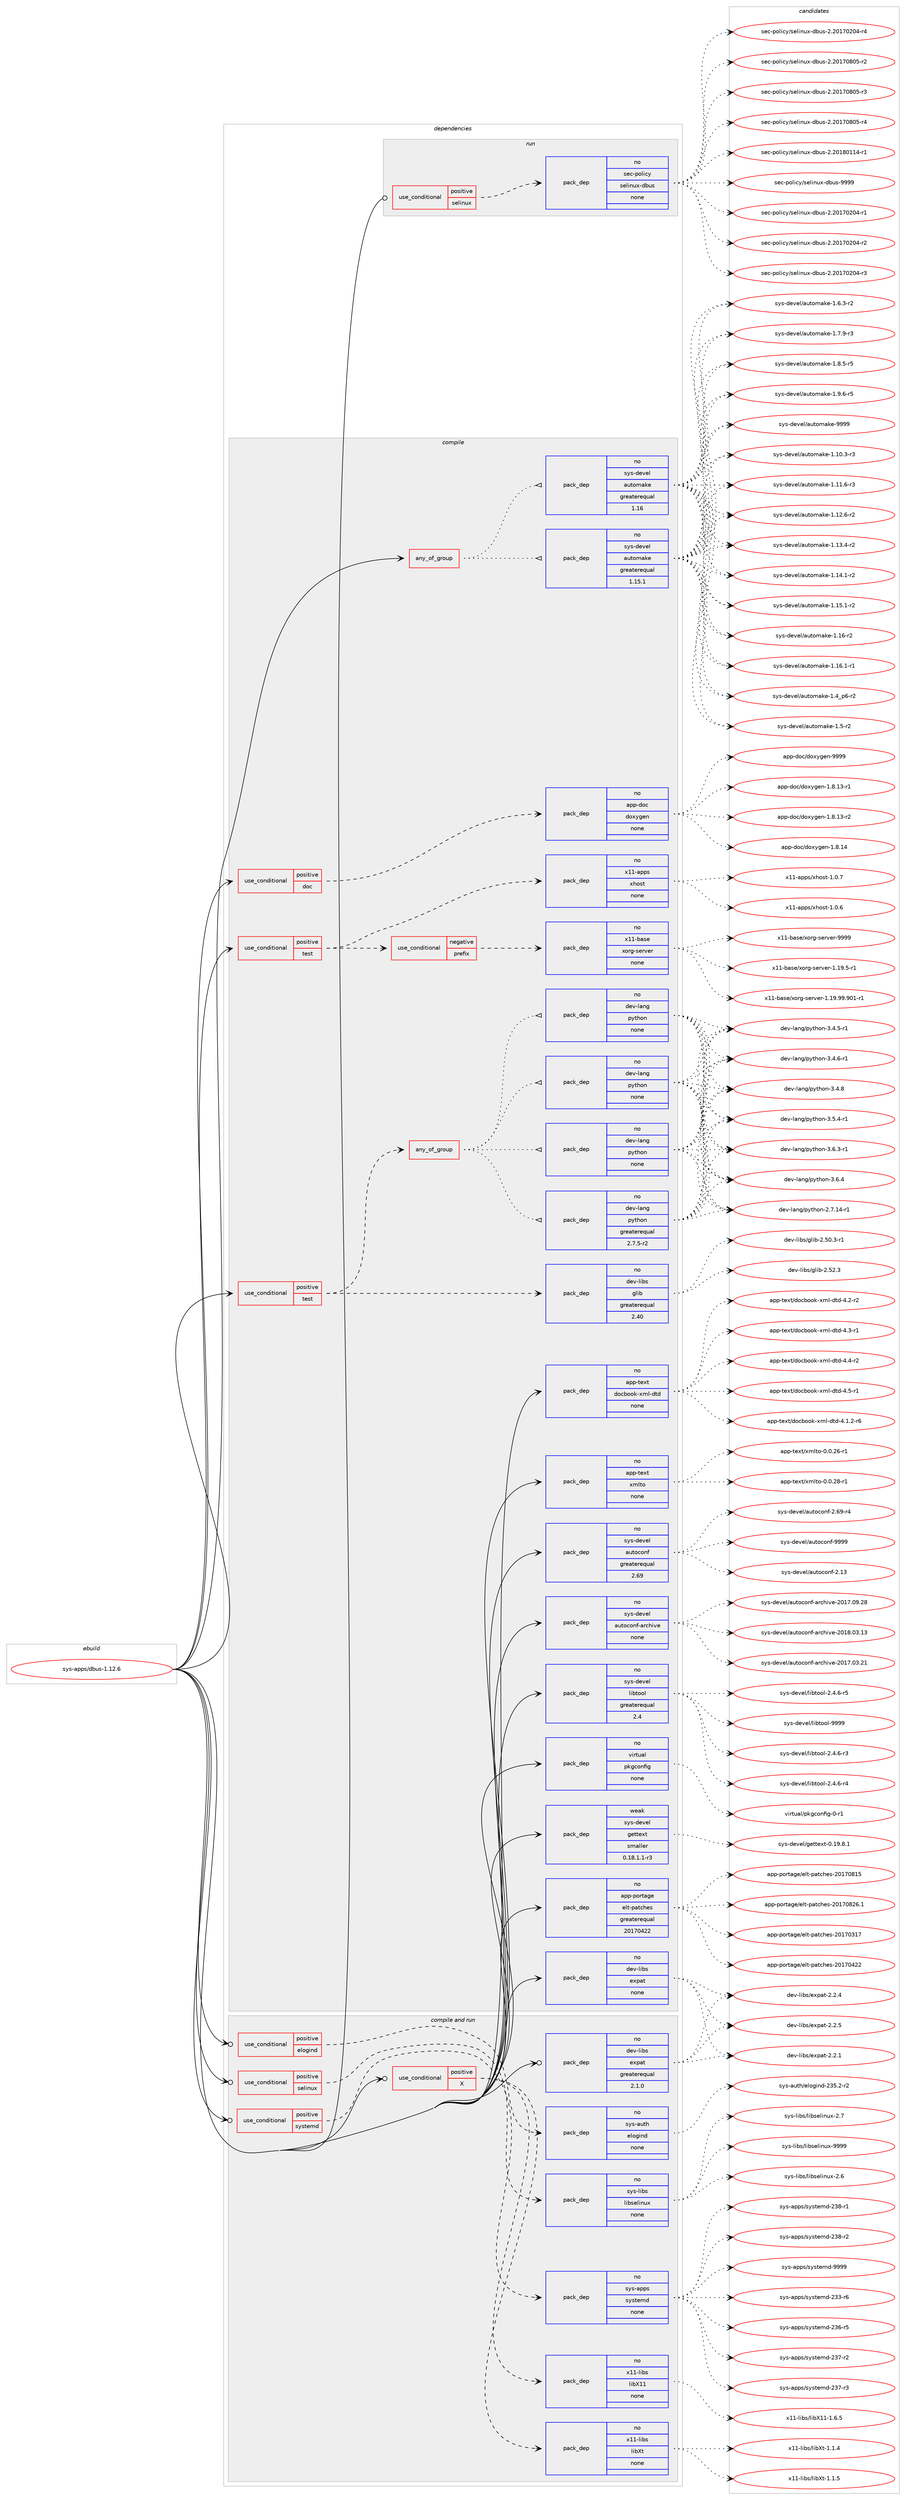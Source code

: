 digraph prolog {

# *************
# Graph options
# *************

newrank=true;
concentrate=true;
compound=true;
graph [rankdir=LR,fontname=Helvetica,fontsize=10,ranksep=1.5];#, ranksep=2.5, nodesep=0.2];
edge  [arrowhead=vee];
node  [fontname=Helvetica,fontsize=10];

# **********
# The ebuild
# **********

subgraph cluster_leftcol {
color=gray;
rank=same;
label=<<i>ebuild</i>>;
id [label="sys-apps/dbus-1.12.6", color=red, width=4, href="../sys-apps/dbus-1.12.6.svg"];
}

# ****************
# The dependencies
# ****************

subgraph cluster_midcol {
color=gray;
label=<<i>dependencies</i>>;
subgraph cluster_compile {
fillcolor="#eeeeee";
style=filled;
label=<<i>compile</i>>;
subgraph any53 {
dependency6309 [label=<<TABLE BORDER="0" CELLBORDER="1" CELLSPACING="0" CELLPADDING="4"><TR><TD CELLPADDING="10">any_of_group</TD></TR></TABLE>>, shape=none, color=red];subgraph pack5731 {
dependency6310 [label=<<TABLE BORDER="0" CELLBORDER="1" CELLSPACING="0" CELLPADDING="4" WIDTH="220"><TR><TD ROWSPAN="6" CELLPADDING="30">pack_dep</TD></TR><TR><TD WIDTH="110">no</TD></TR><TR><TD>sys-devel</TD></TR><TR><TD>automake</TD></TR><TR><TD>greaterequal</TD></TR><TR><TD>1.16</TD></TR></TABLE>>, shape=none, color=blue];
}
dependency6309:e -> dependency6310:w [weight=20,style="dotted",arrowhead="oinv"];
subgraph pack5732 {
dependency6311 [label=<<TABLE BORDER="0" CELLBORDER="1" CELLSPACING="0" CELLPADDING="4" WIDTH="220"><TR><TD ROWSPAN="6" CELLPADDING="30">pack_dep</TD></TR><TR><TD WIDTH="110">no</TD></TR><TR><TD>sys-devel</TD></TR><TR><TD>automake</TD></TR><TR><TD>greaterequal</TD></TR><TR><TD>1.15.1</TD></TR></TABLE>>, shape=none, color=blue];
}
dependency6309:e -> dependency6311:w [weight=20,style="dotted",arrowhead="oinv"];
}
id:e -> dependency6309:w [weight=20,style="solid",arrowhead="vee"];
subgraph cond526 {
dependency6312 [label=<<TABLE BORDER="0" CELLBORDER="1" CELLSPACING="0" CELLPADDING="4"><TR><TD ROWSPAN="3" CELLPADDING="10">use_conditional</TD></TR><TR><TD>positive</TD></TR><TR><TD>doc</TD></TR></TABLE>>, shape=none, color=red];
subgraph pack5733 {
dependency6313 [label=<<TABLE BORDER="0" CELLBORDER="1" CELLSPACING="0" CELLPADDING="4" WIDTH="220"><TR><TD ROWSPAN="6" CELLPADDING="30">pack_dep</TD></TR><TR><TD WIDTH="110">no</TD></TR><TR><TD>app-doc</TD></TR><TR><TD>doxygen</TD></TR><TR><TD>none</TD></TR><TR><TD></TD></TR></TABLE>>, shape=none, color=blue];
}
dependency6312:e -> dependency6313:w [weight=20,style="dashed",arrowhead="vee"];
}
id:e -> dependency6312:w [weight=20,style="solid",arrowhead="vee"];
subgraph cond527 {
dependency6314 [label=<<TABLE BORDER="0" CELLBORDER="1" CELLSPACING="0" CELLPADDING="4"><TR><TD ROWSPAN="3" CELLPADDING="10">use_conditional</TD></TR><TR><TD>positive</TD></TR><TR><TD>test</TD></TR></TABLE>>, shape=none, color=red];
subgraph cond528 {
dependency6315 [label=<<TABLE BORDER="0" CELLBORDER="1" CELLSPACING="0" CELLPADDING="4"><TR><TD ROWSPAN="3" CELLPADDING="10">use_conditional</TD></TR><TR><TD>negative</TD></TR><TR><TD>prefix</TD></TR></TABLE>>, shape=none, color=red];
subgraph pack5734 {
dependency6316 [label=<<TABLE BORDER="0" CELLBORDER="1" CELLSPACING="0" CELLPADDING="4" WIDTH="220"><TR><TD ROWSPAN="6" CELLPADDING="30">pack_dep</TD></TR><TR><TD WIDTH="110">no</TD></TR><TR><TD>x11-base</TD></TR><TR><TD>xorg-server</TD></TR><TR><TD>none</TD></TR><TR><TD></TD></TR></TABLE>>, shape=none, color=blue];
}
dependency6315:e -> dependency6316:w [weight=20,style="dashed",arrowhead="vee"];
}
dependency6314:e -> dependency6315:w [weight=20,style="dashed",arrowhead="vee"];
subgraph pack5735 {
dependency6317 [label=<<TABLE BORDER="0" CELLBORDER="1" CELLSPACING="0" CELLPADDING="4" WIDTH="220"><TR><TD ROWSPAN="6" CELLPADDING="30">pack_dep</TD></TR><TR><TD WIDTH="110">no</TD></TR><TR><TD>x11-apps</TD></TR><TR><TD>xhost</TD></TR><TR><TD>none</TD></TR><TR><TD></TD></TR></TABLE>>, shape=none, color=blue];
}
dependency6314:e -> dependency6317:w [weight=20,style="dashed",arrowhead="vee"];
}
id:e -> dependency6314:w [weight=20,style="solid",arrowhead="vee"];
subgraph cond529 {
dependency6318 [label=<<TABLE BORDER="0" CELLBORDER="1" CELLSPACING="0" CELLPADDING="4"><TR><TD ROWSPAN="3" CELLPADDING="10">use_conditional</TD></TR><TR><TD>positive</TD></TR><TR><TD>test</TD></TR></TABLE>>, shape=none, color=red];
subgraph pack5736 {
dependency6319 [label=<<TABLE BORDER="0" CELLBORDER="1" CELLSPACING="0" CELLPADDING="4" WIDTH="220"><TR><TD ROWSPAN="6" CELLPADDING="30">pack_dep</TD></TR><TR><TD WIDTH="110">no</TD></TR><TR><TD>dev-libs</TD></TR><TR><TD>glib</TD></TR><TR><TD>greaterequal</TD></TR><TR><TD>2.40</TD></TR></TABLE>>, shape=none, color=blue];
}
dependency6318:e -> dependency6319:w [weight=20,style="dashed",arrowhead="vee"];
subgraph any54 {
dependency6320 [label=<<TABLE BORDER="0" CELLBORDER="1" CELLSPACING="0" CELLPADDING="4"><TR><TD CELLPADDING="10">any_of_group</TD></TR></TABLE>>, shape=none, color=red];subgraph pack5737 {
dependency6321 [label=<<TABLE BORDER="0" CELLBORDER="1" CELLSPACING="0" CELLPADDING="4" WIDTH="220"><TR><TD ROWSPAN="6" CELLPADDING="30">pack_dep</TD></TR><TR><TD WIDTH="110">no</TD></TR><TR><TD>dev-lang</TD></TR><TR><TD>python</TD></TR><TR><TD>none</TD></TR><TR><TD></TD></TR></TABLE>>, shape=none, color=blue];
}
dependency6320:e -> dependency6321:w [weight=20,style="dotted",arrowhead="oinv"];
subgraph pack5738 {
dependency6322 [label=<<TABLE BORDER="0" CELLBORDER="1" CELLSPACING="0" CELLPADDING="4" WIDTH="220"><TR><TD ROWSPAN="6" CELLPADDING="30">pack_dep</TD></TR><TR><TD WIDTH="110">no</TD></TR><TR><TD>dev-lang</TD></TR><TR><TD>python</TD></TR><TR><TD>none</TD></TR><TR><TD></TD></TR></TABLE>>, shape=none, color=blue];
}
dependency6320:e -> dependency6322:w [weight=20,style="dotted",arrowhead="oinv"];
subgraph pack5739 {
dependency6323 [label=<<TABLE BORDER="0" CELLBORDER="1" CELLSPACING="0" CELLPADDING="4" WIDTH="220"><TR><TD ROWSPAN="6" CELLPADDING="30">pack_dep</TD></TR><TR><TD WIDTH="110">no</TD></TR><TR><TD>dev-lang</TD></TR><TR><TD>python</TD></TR><TR><TD>none</TD></TR><TR><TD></TD></TR></TABLE>>, shape=none, color=blue];
}
dependency6320:e -> dependency6323:w [weight=20,style="dotted",arrowhead="oinv"];
subgraph pack5740 {
dependency6324 [label=<<TABLE BORDER="0" CELLBORDER="1" CELLSPACING="0" CELLPADDING="4" WIDTH="220"><TR><TD ROWSPAN="6" CELLPADDING="30">pack_dep</TD></TR><TR><TD WIDTH="110">no</TD></TR><TR><TD>dev-lang</TD></TR><TR><TD>python</TD></TR><TR><TD>greaterequal</TD></TR><TR><TD>2.7.5-r2</TD></TR></TABLE>>, shape=none, color=blue];
}
dependency6320:e -> dependency6324:w [weight=20,style="dotted",arrowhead="oinv"];
}
dependency6318:e -> dependency6320:w [weight=20,style="dashed",arrowhead="vee"];
}
id:e -> dependency6318:w [weight=20,style="solid",arrowhead="vee"];
subgraph pack5741 {
dependency6325 [label=<<TABLE BORDER="0" CELLBORDER="1" CELLSPACING="0" CELLPADDING="4" WIDTH="220"><TR><TD ROWSPAN="6" CELLPADDING="30">pack_dep</TD></TR><TR><TD WIDTH="110">no</TD></TR><TR><TD>app-portage</TD></TR><TR><TD>elt-patches</TD></TR><TR><TD>greaterequal</TD></TR><TR><TD>20170422</TD></TR></TABLE>>, shape=none, color=blue];
}
id:e -> dependency6325:w [weight=20,style="solid",arrowhead="vee"];
subgraph pack5742 {
dependency6326 [label=<<TABLE BORDER="0" CELLBORDER="1" CELLSPACING="0" CELLPADDING="4" WIDTH="220"><TR><TD ROWSPAN="6" CELLPADDING="30">pack_dep</TD></TR><TR><TD WIDTH="110">no</TD></TR><TR><TD>app-text</TD></TR><TR><TD>docbook-xml-dtd</TD></TR><TR><TD>none</TD></TR><TR><TD></TD></TR></TABLE>>, shape=none, color=blue];
}
id:e -> dependency6326:w [weight=20,style="solid",arrowhead="vee"];
subgraph pack5743 {
dependency6327 [label=<<TABLE BORDER="0" CELLBORDER="1" CELLSPACING="0" CELLPADDING="4" WIDTH="220"><TR><TD ROWSPAN="6" CELLPADDING="30">pack_dep</TD></TR><TR><TD WIDTH="110">no</TD></TR><TR><TD>app-text</TD></TR><TR><TD>xmlto</TD></TR><TR><TD>none</TD></TR><TR><TD></TD></TR></TABLE>>, shape=none, color=blue];
}
id:e -> dependency6327:w [weight=20,style="solid",arrowhead="vee"];
subgraph pack5744 {
dependency6328 [label=<<TABLE BORDER="0" CELLBORDER="1" CELLSPACING="0" CELLPADDING="4" WIDTH="220"><TR><TD ROWSPAN="6" CELLPADDING="30">pack_dep</TD></TR><TR><TD WIDTH="110">no</TD></TR><TR><TD>dev-libs</TD></TR><TR><TD>expat</TD></TR><TR><TD>none</TD></TR><TR><TD></TD></TR></TABLE>>, shape=none, color=blue];
}
id:e -> dependency6328:w [weight=20,style="solid",arrowhead="vee"];
subgraph pack5745 {
dependency6329 [label=<<TABLE BORDER="0" CELLBORDER="1" CELLSPACING="0" CELLPADDING="4" WIDTH="220"><TR><TD ROWSPAN="6" CELLPADDING="30">pack_dep</TD></TR><TR><TD WIDTH="110">no</TD></TR><TR><TD>sys-devel</TD></TR><TR><TD>autoconf</TD></TR><TR><TD>greaterequal</TD></TR><TR><TD>2.69</TD></TR></TABLE>>, shape=none, color=blue];
}
id:e -> dependency6329:w [weight=20,style="solid",arrowhead="vee"];
subgraph pack5746 {
dependency6330 [label=<<TABLE BORDER="0" CELLBORDER="1" CELLSPACING="0" CELLPADDING="4" WIDTH="220"><TR><TD ROWSPAN="6" CELLPADDING="30">pack_dep</TD></TR><TR><TD WIDTH="110">no</TD></TR><TR><TD>sys-devel</TD></TR><TR><TD>autoconf-archive</TD></TR><TR><TD>none</TD></TR><TR><TD></TD></TR></TABLE>>, shape=none, color=blue];
}
id:e -> dependency6330:w [weight=20,style="solid",arrowhead="vee"];
subgraph pack5747 {
dependency6331 [label=<<TABLE BORDER="0" CELLBORDER="1" CELLSPACING="0" CELLPADDING="4" WIDTH="220"><TR><TD ROWSPAN="6" CELLPADDING="30">pack_dep</TD></TR><TR><TD WIDTH="110">no</TD></TR><TR><TD>sys-devel</TD></TR><TR><TD>libtool</TD></TR><TR><TD>greaterequal</TD></TR><TR><TD>2.4</TD></TR></TABLE>>, shape=none, color=blue];
}
id:e -> dependency6331:w [weight=20,style="solid",arrowhead="vee"];
subgraph pack5748 {
dependency6332 [label=<<TABLE BORDER="0" CELLBORDER="1" CELLSPACING="0" CELLPADDING="4" WIDTH="220"><TR><TD ROWSPAN="6" CELLPADDING="30">pack_dep</TD></TR><TR><TD WIDTH="110">no</TD></TR><TR><TD>virtual</TD></TR><TR><TD>pkgconfig</TD></TR><TR><TD>none</TD></TR><TR><TD></TD></TR></TABLE>>, shape=none, color=blue];
}
id:e -> dependency6332:w [weight=20,style="solid",arrowhead="vee"];
subgraph pack5749 {
dependency6333 [label=<<TABLE BORDER="0" CELLBORDER="1" CELLSPACING="0" CELLPADDING="4" WIDTH="220"><TR><TD ROWSPAN="6" CELLPADDING="30">pack_dep</TD></TR><TR><TD WIDTH="110">weak</TD></TR><TR><TD>sys-devel</TD></TR><TR><TD>gettext</TD></TR><TR><TD>smaller</TD></TR><TR><TD>0.18.1.1-r3</TD></TR></TABLE>>, shape=none, color=blue];
}
id:e -> dependency6333:w [weight=20,style="solid",arrowhead="vee"];
}
subgraph cluster_compileandrun {
fillcolor="#eeeeee";
style=filled;
label=<<i>compile and run</i>>;
subgraph cond530 {
dependency6334 [label=<<TABLE BORDER="0" CELLBORDER="1" CELLSPACING="0" CELLPADDING="4"><TR><TD ROWSPAN="3" CELLPADDING="10">use_conditional</TD></TR><TR><TD>positive</TD></TR><TR><TD>X</TD></TR></TABLE>>, shape=none, color=red];
subgraph pack5750 {
dependency6335 [label=<<TABLE BORDER="0" CELLBORDER="1" CELLSPACING="0" CELLPADDING="4" WIDTH="220"><TR><TD ROWSPAN="6" CELLPADDING="30">pack_dep</TD></TR><TR><TD WIDTH="110">no</TD></TR><TR><TD>x11-libs</TD></TR><TR><TD>libX11</TD></TR><TR><TD>none</TD></TR><TR><TD></TD></TR></TABLE>>, shape=none, color=blue];
}
dependency6334:e -> dependency6335:w [weight=20,style="dashed",arrowhead="vee"];
subgraph pack5751 {
dependency6336 [label=<<TABLE BORDER="0" CELLBORDER="1" CELLSPACING="0" CELLPADDING="4" WIDTH="220"><TR><TD ROWSPAN="6" CELLPADDING="30">pack_dep</TD></TR><TR><TD WIDTH="110">no</TD></TR><TR><TD>x11-libs</TD></TR><TR><TD>libXt</TD></TR><TR><TD>none</TD></TR><TR><TD></TD></TR></TABLE>>, shape=none, color=blue];
}
dependency6334:e -> dependency6336:w [weight=20,style="dashed",arrowhead="vee"];
}
id:e -> dependency6334:w [weight=20,style="solid",arrowhead="odotvee"];
subgraph cond531 {
dependency6337 [label=<<TABLE BORDER="0" CELLBORDER="1" CELLSPACING="0" CELLPADDING="4"><TR><TD ROWSPAN="3" CELLPADDING="10">use_conditional</TD></TR><TR><TD>positive</TD></TR><TR><TD>elogind</TD></TR></TABLE>>, shape=none, color=red];
subgraph pack5752 {
dependency6338 [label=<<TABLE BORDER="0" CELLBORDER="1" CELLSPACING="0" CELLPADDING="4" WIDTH="220"><TR><TD ROWSPAN="6" CELLPADDING="30">pack_dep</TD></TR><TR><TD WIDTH="110">no</TD></TR><TR><TD>sys-auth</TD></TR><TR><TD>elogind</TD></TR><TR><TD>none</TD></TR><TR><TD></TD></TR></TABLE>>, shape=none, color=blue];
}
dependency6337:e -> dependency6338:w [weight=20,style="dashed",arrowhead="vee"];
}
id:e -> dependency6337:w [weight=20,style="solid",arrowhead="odotvee"];
subgraph cond532 {
dependency6339 [label=<<TABLE BORDER="0" CELLBORDER="1" CELLSPACING="0" CELLPADDING="4"><TR><TD ROWSPAN="3" CELLPADDING="10">use_conditional</TD></TR><TR><TD>positive</TD></TR><TR><TD>selinux</TD></TR></TABLE>>, shape=none, color=red];
subgraph pack5753 {
dependency6340 [label=<<TABLE BORDER="0" CELLBORDER="1" CELLSPACING="0" CELLPADDING="4" WIDTH="220"><TR><TD ROWSPAN="6" CELLPADDING="30">pack_dep</TD></TR><TR><TD WIDTH="110">no</TD></TR><TR><TD>sys-libs</TD></TR><TR><TD>libselinux</TD></TR><TR><TD>none</TD></TR><TR><TD></TD></TR></TABLE>>, shape=none, color=blue];
}
dependency6339:e -> dependency6340:w [weight=20,style="dashed",arrowhead="vee"];
}
id:e -> dependency6339:w [weight=20,style="solid",arrowhead="odotvee"];
subgraph cond533 {
dependency6341 [label=<<TABLE BORDER="0" CELLBORDER="1" CELLSPACING="0" CELLPADDING="4"><TR><TD ROWSPAN="3" CELLPADDING="10">use_conditional</TD></TR><TR><TD>positive</TD></TR><TR><TD>systemd</TD></TR></TABLE>>, shape=none, color=red];
subgraph pack5754 {
dependency6342 [label=<<TABLE BORDER="0" CELLBORDER="1" CELLSPACING="0" CELLPADDING="4" WIDTH="220"><TR><TD ROWSPAN="6" CELLPADDING="30">pack_dep</TD></TR><TR><TD WIDTH="110">no</TD></TR><TR><TD>sys-apps</TD></TR><TR><TD>systemd</TD></TR><TR><TD>none</TD></TR><TR><TD></TD></TR></TABLE>>, shape=none, color=blue];
}
dependency6341:e -> dependency6342:w [weight=20,style="dashed",arrowhead="vee"];
}
id:e -> dependency6341:w [weight=20,style="solid",arrowhead="odotvee"];
subgraph pack5755 {
dependency6343 [label=<<TABLE BORDER="0" CELLBORDER="1" CELLSPACING="0" CELLPADDING="4" WIDTH="220"><TR><TD ROWSPAN="6" CELLPADDING="30">pack_dep</TD></TR><TR><TD WIDTH="110">no</TD></TR><TR><TD>dev-libs</TD></TR><TR><TD>expat</TD></TR><TR><TD>greaterequal</TD></TR><TR><TD>2.1.0</TD></TR></TABLE>>, shape=none, color=blue];
}
id:e -> dependency6343:w [weight=20,style="solid",arrowhead="odotvee"];
}
subgraph cluster_run {
fillcolor="#eeeeee";
style=filled;
label=<<i>run</i>>;
subgraph cond534 {
dependency6344 [label=<<TABLE BORDER="0" CELLBORDER="1" CELLSPACING="0" CELLPADDING="4"><TR><TD ROWSPAN="3" CELLPADDING="10">use_conditional</TD></TR><TR><TD>positive</TD></TR><TR><TD>selinux</TD></TR></TABLE>>, shape=none, color=red];
subgraph pack5756 {
dependency6345 [label=<<TABLE BORDER="0" CELLBORDER="1" CELLSPACING="0" CELLPADDING="4" WIDTH="220"><TR><TD ROWSPAN="6" CELLPADDING="30">pack_dep</TD></TR><TR><TD WIDTH="110">no</TD></TR><TR><TD>sec-policy</TD></TR><TR><TD>selinux-dbus</TD></TR><TR><TD>none</TD></TR><TR><TD></TD></TR></TABLE>>, shape=none, color=blue];
}
dependency6344:e -> dependency6345:w [weight=20,style="dashed",arrowhead="vee"];
}
id:e -> dependency6344:w [weight=20,style="solid",arrowhead="odot"];
}
}

# **************
# The candidates
# **************

subgraph cluster_choices {
rank=same;
color=gray;
label=<<i>candidates</i>>;

subgraph choice5731 {
color=black;
nodesep=1;
choice11512111545100101118101108479711711611110997107101454946494846514511451 [label="sys-devel/automake-1.10.3-r3", color=red, width=4,href="../sys-devel/automake-1.10.3-r3.svg"];
choice11512111545100101118101108479711711611110997107101454946494946544511451 [label="sys-devel/automake-1.11.6-r3", color=red, width=4,href="../sys-devel/automake-1.11.6-r3.svg"];
choice11512111545100101118101108479711711611110997107101454946495046544511450 [label="sys-devel/automake-1.12.6-r2", color=red, width=4,href="../sys-devel/automake-1.12.6-r2.svg"];
choice11512111545100101118101108479711711611110997107101454946495146524511450 [label="sys-devel/automake-1.13.4-r2", color=red, width=4,href="../sys-devel/automake-1.13.4-r2.svg"];
choice11512111545100101118101108479711711611110997107101454946495246494511450 [label="sys-devel/automake-1.14.1-r2", color=red, width=4,href="../sys-devel/automake-1.14.1-r2.svg"];
choice11512111545100101118101108479711711611110997107101454946495346494511450 [label="sys-devel/automake-1.15.1-r2", color=red, width=4,href="../sys-devel/automake-1.15.1-r2.svg"];
choice1151211154510010111810110847971171161111099710710145494649544511450 [label="sys-devel/automake-1.16-r2", color=red, width=4,href="../sys-devel/automake-1.16-r2.svg"];
choice11512111545100101118101108479711711611110997107101454946495446494511449 [label="sys-devel/automake-1.16.1-r1", color=red, width=4,href="../sys-devel/automake-1.16.1-r1.svg"];
choice115121115451001011181011084797117116111109971071014549465295112544511450 [label="sys-devel/automake-1.4_p6-r2", color=red, width=4,href="../sys-devel/automake-1.4_p6-r2.svg"];
choice11512111545100101118101108479711711611110997107101454946534511450 [label="sys-devel/automake-1.5-r2", color=red, width=4,href="../sys-devel/automake-1.5-r2.svg"];
choice115121115451001011181011084797117116111109971071014549465446514511450 [label="sys-devel/automake-1.6.3-r2", color=red, width=4,href="../sys-devel/automake-1.6.3-r2.svg"];
choice115121115451001011181011084797117116111109971071014549465546574511451 [label="sys-devel/automake-1.7.9-r3", color=red, width=4,href="../sys-devel/automake-1.7.9-r3.svg"];
choice115121115451001011181011084797117116111109971071014549465646534511453 [label="sys-devel/automake-1.8.5-r5", color=red, width=4,href="../sys-devel/automake-1.8.5-r5.svg"];
choice115121115451001011181011084797117116111109971071014549465746544511453 [label="sys-devel/automake-1.9.6-r5", color=red, width=4,href="../sys-devel/automake-1.9.6-r5.svg"];
choice115121115451001011181011084797117116111109971071014557575757 [label="sys-devel/automake-9999", color=red, width=4,href="../sys-devel/automake-9999.svg"];
dependency6310:e -> choice11512111545100101118101108479711711611110997107101454946494846514511451:w [style=dotted,weight="100"];
dependency6310:e -> choice11512111545100101118101108479711711611110997107101454946494946544511451:w [style=dotted,weight="100"];
dependency6310:e -> choice11512111545100101118101108479711711611110997107101454946495046544511450:w [style=dotted,weight="100"];
dependency6310:e -> choice11512111545100101118101108479711711611110997107101454946495146524511450:w [style=dotted,weight="100"];
dependency6310:e -> choice11512111545100101118101108479711711611110997107101454946495246494511450:w [style=dotted,weight="100"];
dependency6310:e -> choice11512111545100101118101108479711711611110997107101454946495346494511450:w [style=dotted,weight="100"];
dependency6310:e -> choice1151211154510010111810110847971171161111099710710145494649544511450:w [style=dotted,weight="100"];
dependency6310:e -> choice11512111545100101118101108479711711611110997107101454946495446494511449:w [style=dotted,weight="100"];
dependency6310:e -> choice115121115451001011181011084797117116111109971071014549465295112544511450:w [style=dotted,weight="100"];
dependency6310:e -> choice11512111545100101118101108479711711611110997107101454946534511450:w [style=dotted,weight="100"];
dependency6310:e -> choice115121115451001011181011084797117116111109971071014549465446514511450:w [style=dotted,weight="100"];
dependency6310:e -> choice115121115451001011181011084797117116111109971071014549465546574511451:w [style=dotted,weight="100"];
dependency6310:e -> choice115121115451001011181011084797117116111109971071014549465646534511453:w [style=dotted,weight="100"];
dependency6310:e -> choice115121115451001011181011084797117116111109971071014549465746544511453:w [style=dotted,weight="100"];
dependency6310:e -> choice115121115451001011181011084797117116111109971071014557575757:w [style=dotted,weight="100"];
}
subgraph choice5732 {
color=black;
nodesep=1;
choice11512111545100101118101108479711711611110997107101454946494846514511451 [label="sys-devel/automake-1.10.3-r3", color=red, width=4,href="../sys-devel/automake-1.10.3-r3.svg"];
choice11512111545100101118101108479711711611110997107101454946494946544511451 [label="sys-devel/automake-1.11.6-r3", color=red, width=4,href="../sys-devel/automake-1.11.6-r3.svg"];
choice11512111545100101118101108479711711611110997107101454946495046544511450 [label="sys-devel/automake-1.12.6-r2", color=red, width=4,href="../sys-devel/automake-1.12.6-r2.svg"];
choice11512111545100101118101108479711711611110997107101454946495146524511450 [label="sys-devel/automake-1.13.4-r2", color=red, width=4,href="../sys-devel/automake-1.13.4-r2.svg"];
choice11512111545100101118101108479711711611110997107101454946495246494511450 [label="sys-devel/automake-1.14.1-r2", color=red, width=4,href="../sys-devel/automake-1.14.1-r2.svg"];
choice11512111545100101118101108479711711611110997107101454946495346494511450 [label="sys-devel/automake-1.15.1-r2", color=red, width=4,href="../sys-devel/automake-1.15.1-r2.svg"];
choice1151211154510010111810110847971171161111099710710145494649544511450 [label="sys-devel/automake-1.16-r2", color=red, width=4,href="../sys-devel/automake-1.16-r2.svg"];
choice11512111545100101118101108479711711611110997107101454946495446494511449 [label="sys-devel/automake-1.16.1-r1", color=red, width=4,href="../sys-devel/automake-1.16.1-r1.svg"];
choice115121115451001011181011084797117116111109971071014549465295112544511450 [label="sys-devel/automake-1.4_p6-r2", color=red, width=4,href="../sys-devel/automake-1.4_p6-r2.svg"];
choice11512111545100101118101108479711711611110997107101454946534511450 [label="sys-devel/automake-1.5-r2", color=red, width=4,href="../sys-devel/automake-1.5-r2.svg"];
choice115121115451001011181011084797117116111109971071014549465446514511450 [label="sys-devel/automake-1.6.3-r2", color=red, width=4,href="../sys-devel/automake-1.6.3-r2.svg"];
choice115121115451001011181011084797117116111109971071014549465546574511451 [label="sys-devel/automake-1.7.9-r3", color=red, width=4,href="../sys-devel/automake-1.7.9-r3.svg"];
choice115121115451001011181011084797117116111109971071014549465646534511453 [label="sys-devel/automake-1.8.5-r5", color=red, width=4,href="../sys-devel/automake-1.8.5-r5.svg"];
choice115121115451001011181011084797117116111109971071014549465746544511453 [label="sys-devel/automake-1.9.6-r5", color=red, width=4,href="../sys-devel/automake-1.9.6-r5.svg"];
choice115121115451001011181011084797117116111109971071014557575757 [label="sys-devel/automake-9999", color=red, width=4,href="../sys-devel/automake-9999.svg"];
dependency6311:e -> choice11512111545100101118101108479711711611110997107101454946494846514511451:w [style=dotted,weight="100"];
dependency6311:e -> choice11512111545100101118101108479711711611110997107101454946494946544511451:w [style=dotted,weight="100"];
dependency6311:e -> choice11512111545100101118101108479711711611110997107101454946495046544511450:w [style=dotted,weight="100"];
dependency6311:e -> choice11512111545100101118101108479711711611110997107101454946495146524511450:w [style=dotted,weight="100"];
dependency6311:e -> choice11512111545100101118101108479711711611110997107101454946495246494511450:w [style=dotted,weight="100"];
dependency6311:e -> choice11512111545100101118101108479711711611110997107101454946495346494511450:w [style=dotted,weight="100"];
dependency6311:e -> choice1151211154510010111810110847971171161111099710710145494649544511450:w [style=dotted,weight="100"];
dependency6311:e -> choice11512111545100101118101108479711711611110997107101454946495446494511449:w [style=dotted,weight="100"];
dependency6311:e -> choice115121115451001011181011084797117116111109971071014549465295112544511450:w [style=dotted,weight="100"];
dependency6311:e -> choice11512111545100101118101108479711711611110997107101454946534511450:w [style=dotted,weight="100"];
dependency6311:e -> choice115121115451001011181011084797117116111109971071014549465446514511450:w [style=dotted,weight="100"];
dependency6311:e -> choice115121115451001011181011084797117116111109971071014549465546574511451:w [style=dotted,weight="100"];
dependency6311:e -> choice115121115451001011181011084797117116111109971071014549465646534511453:w [style=dotted,weight="100"];
dependency6311:e -> choice115121115451001011181011084797117116111109971071014549465746544511453:w [style=dotted,weight="100"];
dependency6311:e -> choice115121115451001011181011084797117116111109971071014557575757:w [style=dotted,weight="100"];
}
subgraph choice5733 {
color=black;
nodesep=1;
choice97112112451001119947100111120121103101110454946564649514511449 [label="app-doc/doxygen-1.8.13-r1", color=red, width=4,href="../app-doc/doxygen-1.8.13-r1.svg"];
choice97112112451001119947100111120121103101110454946564649514511450 [label="app-doc/doxygen-1.8.13-r2", color=red, width=4,href="../app-doc/doxygen-1.8.13-r2.svg"];
choice9711211245100111994710011112012110310111045494656464952 [label="app-doc/doxygen-1.8.14", color=red, width=4,href="../app-doc/doxygen-1.8.14.svg"];
choice971121124510011199471001111201211031011104557575757 [label="app-doc/doxygen-9999", color=red, width=4,href="../app-doc/doxygen-9999.svg"];
dependency6313:e -> choice97112112451001119947100111120121103101110454946564649514511449:w [style=dotted,weight="100"];
dependency6313:e -> choice97112112451001119947100111120121103101110454946564649514511450:w [style=dotted,weight="100"];
dependency6313:e -> choice9711211245100111994710011112012110310111045494656464952:w [style=dotted,weight="100"];
dependency6313:e -> choice971121124510011199471001111201211031011104557575757:w [style=dotted,weight="100"];
}
subgraph choice5734 {
color=black;
nodesep=1;
choice12049494598971151014712011111410345115101114118101114454946495746534511449 [label="x11-base/xorg-server-1.19.5-r1", color=red, width=4,href="../x11-base/xorg-server-1.19.5-r1.svg"];
choice120494945989711510147120111114103451151011141181011144549464957465757465748494511449 [label="x11-base/xorg-server-1.19.99.901-r1", color=red, width=4,href="../x11-base/xorg-server-1.19.99.901-r1.svg"];
choice120494945989711510147120111114103451151011141181011144557575757 [label="x11-base/xorg-server-9999", color=red, width=4,href="../x11-base/xorg-server-9999.svg"];
dependency6316:e -> choice12049494598971151014712011111410345115101114118101114454946495746534511449:w [style=dotted,weight="100"];
dependency6316:e -> choice120494945989711510147120111114103451151011141181011144549464957465757465748494511449:w [style=dotted,weight="100"];
dependency6316:e -> choice120494945989711510147120111114103451151011141181011144557575757:w [style=dotted,weight="100"];
}
subgraph choice5735 {
color=black;
nodesep=1;
choice1204949459711211211547120104111115116454946484654 [label="x11-apps/xhost-1.0.6", color=red, width=4,href="../x11-apps/xhost-1.0.6.svg"];
choice1204949459711211211547120104111115116454946484655 [label="x11-apps/xhost-1.0.7", color=red, width=4,href="../x11-apps/xhost-1.0.7.svg"];
dependency6317:e -> choice1204949459711211211547120104111115116454946484654:w [style=dotted,weight="100"];
dependency6317:e -> choice1204949459711211211547120104111115116454946484655:w [style=dotted,weight="100"];
}
subgraph choice5736 {
color=black;
nodesep=1;
choice10010111845108105981154710310810598455046534846514511449 [label="dev-libs/glib-2.50.3-r1", color=red, width=4,href="../dev-libs/glib-2.50.3-r1.svg"];
choice1001011184510810598115471031081059845504653504651 [label="dev-libs/glib-2.52.3", color=red, width=4,href="../dev-libs/glib-2.52.3.svg"];
dependency6319:e -> choice10010111845108105981154710310810598455046534846514511449:w [style=dotted,weight="100"];
dependency6319:e -> choice1001011184510810598115471031081059845504653504651:w [style=dotted,weight="100"];
}
subgraph choice5737 {
color=black;
nodesep=1;
choice100101118451089711010347112121116104111110455046554649524511449 [label="dev-lang/python-2.7.14-r1", color=red, width=4,href="../dev-lang/python-2.7.14-r1.svg"];
choice1001011184510897110103471121211161041111104551465246534511449 [label="dev-lang/python-3.4.5-r1", color=red, width=4,href="../dev-lang/python-3.4.5-r1.svg"];
choice1001011184510897110103471121211161041111104551465246544511449 [label="dev-lang/python-3.4.6-r1", color=red, width=4,href="../dev-lang/python-3.4.6-r1.svg"];
choice100101118451089711010347112121116104111110455146524656 [label="dev-lang/python-3.4.8", color=red, width=4,href="../dev-lang/python-3.4.8.svg"];
choice1001011184510897110103471121211161041111104551465346524511449 [label="dev-lang/python-3.5.4-r1", color=red, width=4,href="../dev-lang/python-3.5.4-r1.svg"];
choice1001011184510897110103471121211161041111104551465446514511449 [label="dev-lang/python-3.6.3-r1", color=red, width=4,href="../dev-lang/python-3.6.3-r1.svg"];
choice100101118451089711010347112121116104111110455146544652 [label="dev-lang/python-3.6.4", color=red, width=4,href="../dev-lang/python-3.6.4.svg"];
dependency6321:e -> choice100101118451089711010347112121116104111110455046554649524511449:w [style=dotted,weight="100"];
dependency6321:e -> choice1001011184510897110103471121211161041111104551465246534511449:w [style=dotted,weight="100"];
dependency6321:e -> choice1001011184510897110103471121211161041111104551465246544511449:w [style=dotted,weight="100"];
dependency6321:e -> choice100101118451089711010347112121116104111110455146524656:w [style=dotted,weight="100"];
dependency6321:e -> choice1001011184510897110103471121211161041111104551465346524511449:w [style=dotted,weight="100"];
dependency6321:e -> choice1001011184510897110103471121211161041111104551465446514511449:w [style=dotted,weight="100"];
dependency6321:e -> choice100101118451089711010347112121116104111110455146544652:w [style=dotted,weight="100"];
}
subgraph choice5738 {
color=black;
nodesep=1;
choice100101118451089711010347112121116104111110455046554649524511449 [label="dev-lang/python-2.7.14-r1", color=red, width=4,href="../dev-lang/python-2.7.14-r1.svg"];
choice1001011184510897110103471121211161041111104551465246534511449 [label="dev-lang/python-3.4.5-r1", color=red, width=4,href="../dev-lang/python-3.4.5-r1.svg"];
choice1001011184510897110103471121211161041111104551465246544511449 [label="dev-lang/python-3.4.6-r1", color=red, width=4,href="../dev-lang/python-3.4.6-r1.svg"];
choice100101118451089711010347112121116104111110455146524656 [label="dev-lang/python-3.4.8", color=red, width=4,href="../dev-lang/python-3.4.8.svg"];
choice1001011184510897110103471121211161041111104551465346524511449 [label="dev-lang/python-3.5.4-r1", color=red, width=4,href="../dev-lang/python-3.5.4-r1.svg"];
choice1001011184510897110103471121211161041111104551465446514511449 [label="dev-lang/python-3.6.3-r1", color=red, width=4,href="../dev-lang/python-3.6.3-r1.svg"];
choice100101118451089711010347112121116104111110455146544652 [label="dev-lang/python-3.6.4", color=red, width=4,href="../dev-lang/python-3.6.4.svg"];
dependency6322:e -> choice100101118451089711010347112121116104111110455046554649524511449:w [style=dotted,weight="100"];
dependency6322:e -> choice1001011184510897110103471121211161041111104551465246534511449:w [style=dotted,weight="100"];
dependency6322:e -> choice1001011184510897110103471121211161041111104551465246544511449:w [style=dotted,weight="100"];
dependency6322:e -> choice100101118451089711010347112121116104111110455146524656:w [style=dotted,weight="100"];
dependency6322:e -> choice1001011184510897110103471121211161041111104551465346524511449:w [style=dotted,weight="100"];
dependency6322:e -> choice1001011184510897110103471121211161041111104551465446514511449:w [style=dotted,weight="100"];
dependency6322:e -> choice100101118451089711010347112121116104111110455146544652:w [style=dotted,weight="100"];
}
subgraph choice5739 {
color=black;
nodesep=1;
choice100101118451089711010347112121116104111110455046554649524511449 [label="dev-lang/python-2.7.14-r1", color=red, width=4,href="../dev-lang/python-2.7.14-r1.svg"];
choice1001011184510897110103471121211161041111104551465246534511449 [label="dev-lang/python-3.4.5-r1", color=red, width=4,href="../dev-lang/python-3.4.5-r1.svg"];
choice1001011184510897110103471121211161041111104551465246544511449 [label="dev-lang/python-3.4.6-r1", color=red, width=4,href="../dev-lang/python-3.4.6-r1.svg"];
choice100101118451089711010347112121116104111110455146524656 [label="dev-lang/python-3.4.8", color=red, width=4,href="../dev-lang/python-3.4.8.svg"];
choice1001011184510897110103471121211161041111104551465346524511449 [label="dev-lang/python-3.5.4-r1", color=red, width=4,href="../dev-lang/python-3.5.4-r1.svg"];
choice1001011184510897110103471121211161041111104551465446514511449 [label="dev-lang/python-3.6.3-r1", color=red, width=4,href="../dev-lang/python-3.6.3-r1.svg"];
choice100101118451089711010347112121116104111110455146544652 [label="dev-lang/python-3.6.4", color=red, width=4,href="../dev-lang/python-3.6.4.svg"];
dependency6323:e -> choice100101118451089711010347112121116104111110455046554649524511449:w [style=dotted,weight="100"];
dependency6323:e -> choice1001011184510897110103471121211161041111104551465246534511449:w [style=dotted,weight="100"];
dependency6323:e -> choice1001011184510897110103471121211161041111104551465246544511449:w [style=dotted,weight="100"];
dependency6323:e -> choice100101118451089711010347112121116104111110455146524656:w [style=dotted,weight="100"];
dependency6323:e -> choice1001011184510897110103471121211161041111104551465346524511449:w [style=dotted,weight="100"];
dependency6323:e -> choice1001011184510897110103471121211161041111104551465446514511449:w [style=dotted,weight="100"];
dependency6323:e -> choice100101118451089711010347112121116104111110455146544652:w [style=dotted,weight="100"];
}
subgraph choice5740 {
color=black;
nodesep=1;
choice100101118451089711010347112121116104111110455046554649524511449 [label="dev-lang/python-2.7.14-r1", color=red, width=4,href="../dev-lang/python-2.7.14-r1.svg"];
choice1001011184510897110103471121211161041111104551465246534511449 [label="dev-lang/python-3.4.5-r1", color=red, width=4,href="../dev-lang/python-3.4.5-r1.svg"];
choice1001011184510897110103471121211161041111104551465246544511449 [label="dev-lang/python-3.4.6-r1", color=red, width=4,href="../dev-lang/python-3.4.6-r1.svg"];
choice100101118451089711010347112121116104111110455146524656 [label="dev-lang/python-3.4.8", color=red, width=4,href="../dev-lang/python-3.4.8.svg"];
choice1001011184510897110103471121211161041111104551465346524511449 [label="dev-lang/python-3.5.4-r1", color=red, width=4,href="../dev-lang/python-3.5.4-r1.svg"];
choice1001011184510897110103471121211161041111104551465446514511449 [label="dev-lang/python-3.6.3-r1", color=red, width=4,href="../dev-lang/python-3.6.3-r1.svg"];
choice100101118451089711010347112121116104111110455146544652 [label="dev-lang/python-3.6.4", color=red, width=4,href="../dev-lang/python-3.6.4.svg"];
dependency6324:e -> choice100101118451089711010347112121116104111110455046554649524511449:w [style=dotted,weight="100"];
dependency6324:e -> choice1001011184510897110103471121211161041111104551465246534511449:w [style=dotted,weight="100"];
dependency6324:e -> choice1001011184510897110103471121211161041111104551465246544511449:w [style=dotted,weight="100"];
dependency6324:e -> choice100101118451089711010347112121116104111110455146524656:w [style=dotted,weight="100"];
dependency6324:e -> choice1001011184510897110103471121211161041111104551465346524511449:w [style=dotted,weight="100"];
dependency6324:e -> choice1001011184510897110103471121211161041111104551465446514511449:w [style=dotted,weight="100"];
dependency6324:e -> choice100101118451089711010347112121116104111110455146544652:w [style=dotted,weight="100"];
}
subgraph choice5741 {
color=black;
nodesep=1;
choice97112112451121111141169710310147101108116451129711699104101115455048495548514955 [label="app-portage/elt-patches-20170317", color=red, width=4,href="../app-portage/elt-patches-20170317.svg"];
choice97112112451121111141169710310147101108116451129711699104101115455048495548525050 [label="app-portage/elt-patches-20170422", color=red, width=4,href="../app-portage/elt-patches-20170422.svg"];
choice97112112451121111141169710310147101108116451129711699104101115455048495548564953 [label="app-portage/elt-patches-20170815", color=red, width=4,href="../app-portage/elt-patches-20170815.svg"];
choice971121124511211111411697103101471011081164511297116991041011154550484955485650544649 [label="app-portage/elt-patches-20170826.1", color=red, width=4,href="../app-portage/elt-patches-20170826.1.svg"];
dependency6325:e -> choice97112112451121111141169710310147101108116451129711699104101115455048495548514955:w [style=dotted,weight="100"];
dependency6325:e -> choice97112112451121111141169710310147101108116451129711699104101115455048495548525050:w [style=dotted,weight="100"];
dependency6325:e -> choice97112112451121111141169710310147101108116451129711699104101115455048495548564953:w [style=dotted,weight="100"];
dependency6325:e -> choice971121124511211111411697103101471011081164511297116991041011154550484955485650544649:w [style=dotted,weight="100"];
}
subgraph choice5742 {
color=black;
nodesep=1;
choice971121124511610112011647100111999811111110745120109108451001161004552464946504511454 [label="app-text/docbook-xml-dtd-4.1.2-r6", color=red, width=4,href="../app-text/docbook-xml-dtd-4.1.2-r6.svg"];
choice97112112451161011201164710011199981111111074512010910845100116100455246504511450 [label="app-text/docbook-xml-dtd-4.2-r2", color=red, width=4,href="../app-text/docbook-xml-dtd-4.2-r2.svg"];
choice97112112451161011201164710011199981111111074512010910845100116100455246514511449 [label="app-text/docbook-xml-dtd-4.3-r1", color=red, width=4,href="../app-text/docbook-xml-dtd-4.3-r1.svg"];
choice97112112451161011201164710011199981111111074512010910845100116100455246524511450 [label="app-text/docbook-xml-dtd-4.4-r2", color=red, width=4,href="../app-text/docbook-xml-dtd-4.4-r2.svg"];
choice97112112451161011201164710011199981111111074512010910845100116100455246534511449 [label="app-text/docbook-xml-dtd-4.5-r1", color=red, width=4,href="../app-text/docbook-xml-dtd-4.5-r1.svg"];
dependency6326:e -> choice971121124511610112011647100111999811111110745120109108451001161004552464946504511454:w [style=dotted,weight="100"];
dependency6326:e -> choice97112112451161011201164710011199981111111074512010910845100116100455246504511450:w [style=dotted,weight="100"];
dependency6326:e -> choice97112112451161011201164710011199981111111074512010910845100116100455246514511449:w [style=dotted,weight="100"];
dependency6326:e -> choice97112112451161011201164710011199981111111074512010910845100116100455246524511450:w [style=dotted,weight="100"];
dependency6326:e -> choice97112112451161011201164710011199981111111074512010910845100116100455246534511449:w [style=dotted,weight="100"];
}
subgraph choice5743 {
color=black;
nodesep=1;
choice971121124511610112011647120109108116111454846484650544511449 [label="app-text/xmlto-0.0.26-r1", color=red, width=4,href="../app-text/xmlto-0.0.26-r1.svg"];
choice971121124511610112011647120109108116111454846484650564511449 [label="app-text/xmlto-0.0.28-r1", color=red, width=4,href="../app-text/xmlto-0.0.28-r1.svg"];
dependency6327:e -> choice971121124511610112011647120109108116111454846484650544511449:w [style=dotted,weight="100"];
dependency6327:e -> choice971121124511610112011647120109108116111454846484650564511449:w [style=dotted,weight="100"];
}
subgraph choice5744 {
color=black;
nodesep=1;
choice10010111845108105981154710112011297116455046504649 [label="dev-libs/expat-2.2.1", color=red, width=4,href="../dev-libs/expat-2.2.1.svg"];
choice10010111845108105981154710112011297116455046504652 [label="dev-libs/expat-2.2.4", color=red, width=4,href="../dev-libs/expat-2.2.4.svg"];
choice10010111845108105981154710112011297116455046504653 [label="dev-libs/expat-2.2.5", color=red, width=4,href="../dev-libs/expat-2.2.5.svg"];
dependency6328:e -> choice10010111845108105981154710112011297116455046504649:w [style=dotted,weight="100"];
dependency6328:e -> choice10010111845108105981154710112011297116455046504652:w [style=dotted,weight="100"];
dependency6328:e -> choice10010111845108105981154710112011297116455046504653:w [style=dotted,weight="100"];
}
subgraph choice5745 {
color=black;
nodesep=1;
choice115121115451001011181011084797117116111991111101024550464951 [label="sys-devel/autoconf-2.13", color=red, width=4,href="../sys-devel/autoconf-2.13.svg"];
choice1151211154510010111810110847971171161119911111010245504654574511452 [label="sys-devel/autoconf-2.69-r4", color=red, width=4,href="../sys-devel/autoconf-2.69-r4.svg"];
choice115121115451001011181011084797117116111991111101024557575757 [label="sys-devel/autoconf-9999", color=red, width=4,href="../sys-devel/autoconf-9999.svg"];
dependency6329:e -> choice115121115451001011181011084797117116111991111101024550464951:w [style=dotted,weight="100"];
dependency6329:e -> choice1151211154510010111810110847971171161119911111010245504654574511452:w [style=dotted,weight="100"];
dependency6329:e -> choice115121115451001011181011084797117116111991111101024557575757:w [style=dotted,weight="100"];
}
subgraph choice5746 {
color=black;
nodesep=1;
choice115121115451001011181011084797117116111991111101024597114991041051181014550484955464851465049 [label="sys-devel/autoconf-archive-2017.03.21", color=red, width=4,href="../sys-devel/autoconf-archive-2017.03.21.svg"];
choice115121115451001011181011084797117116111991111101024597114991041051181014550484955464857465056 [label="sys-devel/autoconf-archive-2017.09.28", color=red, width=4,href="../sys-devel/autoconf-archive-2017.09.28.svg"];
choice115121115451001011181011084797117116111991111101024597114991041051181014550484956464851464951 [label="sys-devel/autoconf-archive-2018.03.13", color=red, width=4,href="../sys-devel/autoconf-archive-2018.03.13.svg"];
dependency6330:e -> choice115121115451001011181011084797117116111991111101024597114991041051181014550484955464851465049:w [style=dotted,weight="100"];
dependency6330:e -> choice115121115451001011181011084797117116111991111101024597114991041051181014550484955464857465056:w [style=dotted,weight="100"];
dependency6330:e -> choice115121115451001011181011084797117116111991111101024597114991041051181014550484956464851464951:w [style=dotted,weight="100"];
}
subgraph choice5747 {
color=black;
nodesep=1;
choice1151211154510010111810110847108105981161111111084550465246544511451 [label="sys-devel/libtool-2.4.6-r3", color=red, width=4,href="../sys-devel/libtool-2.4.6-r3.svg"];
choice1151211154510010111810110847108105981161111111084550465246544511452 [label="sys-devel/libtool-2.4.6-r4", color=red, width=4,href="../sys-devel/libtool-2.4.6-r4.svg"];
choice1151211154510010111810110847108105981161111111084550465246544511453 [label="sys-devel/libtool-2.4.6-r5", color=red, width=4,href="../sys-devel/libtool-2.4.6-r5.svg"];
choice1151211154510010111810110847108105981161111111084557575757 [label="sys-devel/libtool-9999", color=red, width=4,href="../sys-devel/libtool-9999.svg"];
dependency6331:e -> choice1151211154510010111810110847108105981161111111084550465246544511451:w [style=dotted,weight="100"];
dependency6331:e -> choice1151211154510010111810110847108105981161111111084550465246544511452:w [style=dotted,weight="100"];
dependency6331:e -> choice1151211154510010111810110847108105981161111111084550465246544511453:w [style=dotted,weight="100"];
dependency6331:e -> choice1151211154510010111810110847108105981161111111084557575757:w [style=dotted,weight="100"];
}
subgraph choice5748 {
color=black;
nodesep=1;
choice11810511411611797108471121071039911111010210510345484511449 [label="virtual/pkgconfig-0-r1", color=red, width=4,href="../virtual/pkgconfig-0-r1.svg"];
dependency6332:e -> choice11810511411611797108471121071039911111010210510345484511449:w [style=dotted,weight="100"];
}
subgraph choice5749 {
color=black;
nodesep=1;
choice1151211154510010111810110847103101116116101120116454846495746564649 [label="sys-devel/gettext-0.19.8.1", color=red, width=4,href="../sys-devel/gettext-0.19.8.1.svg"];
dependency6333:e -> choice1151211154510010111810110847103101116116101120116454846495746564649:w [style=dotted,weight="100"];
}
subgraph choice5750 {
color=black;
nodesep=1;
choice120494945108105981154710810598884949454946544653 [label="x11-libs/libX11-1.6.5", color=red, width=4,href="../x11-libs/libX11-1.6.5.svg"];
dependency6335:e -> choice120494945108105981154710810598884949454946544653:w [style=dotted,weight="100"];
}
subgraph choice5751 {
color=black;
nodesep=1;
choice12049494510810598115471081059888116454946494652 [label="x11-libs/libXt-1.1.4", color=red, width=4,href="../x11-libs/libXt-1.1.4.svg"];
choice12049494510810598115471081059888116454946494653 [label="x11-libs/libXt-1.1.5", color=red, width=4,href="../x11-libs/libXt-1.1.5.svg"];
dependency6336:e -> choice12049494510810598115471081059888116454946494652:w [style=dotted,weight="100"];
dependency6336:e -> choice12049494510810598115471081059888116454946494653:w [style=dotted,weight="100"];
}
subgraph choice5752 {
color=black;
nodesep=1;
choice1151211154597117116104471011081111031051101004550515346504511450 [label="sys-auth/elogind-235.2-r2", color=red, width=4,href="../sys-auth/elogind-235.2-r2.svg"];
dependency6338:e -> choice1151211154597117116104471011081111031051101004550515346504511450:w [style=dotted,weight="100"];
}
subgraph choice5753 {
color=black;
nodesep=1;
choice1151211154510810598115471081059811510110810511011712045504654 [label="sys-libs/libselinux-2.6", color=red, width=4,href="../sys-libs/libselinux-2.6.svg"];
choice1151211154510810598115471081059811510110810511011712045504655 [label="sys-libs/libselinux-2.7", color=red, width=4,href="../sys-libs/libselinux-2.7.svg"];
choice115121115451081059811547108105981151011081051101171204557575757 [label="sys-libs/libselinux-9999", color=red, width=4,href="../sys-libs/libselinux-9999.svg"];
dependency6340:e -> choice1151211154510810598115471081059811510110810511011712045504654:w [style=dotted,weight="100"];
dependency6340:e -> choice1151211154510810598115471081059811510110810511011712045504655:w [style=dotted,weight="100"];
dependency6340:e -> choice115121115451081059811547108105981151011081051101171204557575757:w [style=dotted,weight="100"];
}
subgraph choice5754 {
color=black;
nodesep=1;
choice115121115459711211211547115121115116101109100455051514511454 [label="sys-apps/systemd-233-r6", color=red, width=4,href="../sys-apps/systemd-233-r6.svg"];
choice115121115459711211211547115121115116101109100455051544511453 [label="sys-apps/systemd-236-r5", color=red, width=4,href="../sys-apps/systemd-236-r5.svg"];
choice115121115459711211211547115121115116101109100455051554511450 [label="sys-apps/systemd-237-r2", color=red, width=4,href="../sys-apps/systemd-237-r2.svg"];
choice115121115459711211211547115121115116101109100455051554511451 [label="sys-apps/systemd-237-r3", color=red, width=4,href="../sys-apps/systemd-237-r3.svg"];
choice115121115459711211211547115121115116101109100455051564511449 [label="sys-apps/systemd-238-r1", color=red, width=4,href="../sys-apps/systemd-238-r1.svg"];
choice115121115459711211211547115121115116101109100455051564511450 [label="sys-apps/systemd-238-r2", color=red, width=4,href="../sys-apps/systemd-238-r2.svg"];
choice1151211154597112112115471151211151161011091004557575757 [label="sys-apps/systemd-9999", color=red, width=4,href="../sys-apps/systemd-9999.svg"];
dependency6342:e -> choice115121115459711211211547115121115116101109100455051514511454:w [style=dotted,weight="100"];
dependency6342:e -> choice115121115459711211211547115121115116101109100455051544511453:w [style=dotted,weight="100"];
dependency6342:e -> choice115121115459711211211547115121115116101109100455051554511450:w [style=dotted,weight="100"];
dependency6342:e -> choice115121115459711211211547115121115116101109100455051554511451:w [style=dotted,weight="100"];
dependency6342:e -> choice115121115459711211211547115121115116101109100455051564511449:w [style=dotted,weight="100"];
dependency6342:e -> choice115121115459711211211547115121115116101109100455051564511450:w [style=dotted,weight="100"];
dependency6342:e -> choice1151211154597112112115471151211151161011091004557575757:w [style=dotted,weight="100"];
}
subgraph choice5755 {
color=black;
nodesep=1;
choice10010111845108105981154710112011297116455046504649 [label="dev-libs/expat-2.2.1", color=red, width=4,href="../dev-libs/expat-2.2.1.svg"];
choice10010111845108105981154710112011297116455046504652 [label="dev-libs/expat-2.2.4", color=red, width=4,href="../dev-libs/expat-2.2.4.svg"];
choice10010111845108105981154710112011297116455046504653 [label="dev-libs/expat-2.2.5", color=red, width=4,href="../dev-libs/expat-2.2.5.svg"];
dependency6343:e -> choice10010111845108105981154710112011297116455046504649:w [style=dotted,weight="100"];
dependency6343:e -> choice10010111845108105981154710112011297116455046504652:w [style=dotted,weight="100"];
dependency6343:e -> choice10010111845108105981154710112011297116455046504653:w [style=dotted,weight="100"];
}
subgraph choice5756 {
color=black;
nodesep=1;
choice11510199451121111081059912147115101108105110117120451009811711545504650484955485048524511449 [label="sec-policy/selinux-dbus-2.20170204-r1", color=red, width=4,href="../sec-policy/selinux-dbus-2.20170204-r1.svg"];
choice11510199451121111081059912147115101108105110117120451009811711545504650484955485048524511450 [label="sec-policy/selinux-dbus-2.20170204-r2", color=red, width=4,href="../sec-policy/selinux-dbus-2.20170204-r2.svg"];
choice11510199451121111081059912147115101108105110117120451009811711545504650484955485048524511451 [label="sec-policy/selinux-dbus-2.20170204-r3", color=red, width=4,href="../sec-policy/selinux-dbus-2.20170204-r3.svg"];
choice11510199451121111081059912147115101108105110117120451009811711545504650484955485048524511452 [label="sec-policy/selinux-dbus-2.20170204-r4", color=red, width=4,href="../sec-policy/selinux-dbus-2.20170204-r4.svg"];
choice11510199451121111081059912147115101108105110117120451009811711545504650484955485648534511450 [label="sec-policy/selinux-dbus-2.20170805-r2", color=red, width=4,href="../sec-policy/selinux-dbus-2.20170805-r2.svg"];
choice11510199451121111081059912147115101108105110117120451009811711545504650484955485648534511451 [label="sec-policy/selinux-dbus-2.20170805-r3", color=red, width=4,href="../sec-policy/selinux-dbus-2.20170805-r3.svg"];
choice11510199451121111081059912147115101108105110117120451009811711545504650484955485648534511452 [label="sec-policy/selinux-dbus-2.20170805-r4", color=red, width=4,href="../sec-policy/selinux-dbus-2.20170805-r4.svg"];
choice11510199451121111081059912147115101108105110117120451009811711545504650484956484949524511449 [label="sec-policy/selinux-dbus-2.20180114-r1", color=red, width=4,href="../sec-policy/selinux-dbus-2.20180114-r1.svg"];
choice1151019945112111108105991214711510110810511011712045100981171154557575757 [label="sec-policy/selinux-dbus-9999", color=red, width=4,href="../sec-policy/selinux-dbus-9999.svg"];
dependency6345:e -> choice11510199451121111081059912147115101108105110117120451009811711545504650484955485048524511449:w [style=dotted,weight="100"];
dependency6345:e -> choice11510199451121111081059912147115101108105110117120451009811711545504650484955485048524511450:w [style=dotted,weight="100"];
dependency6345:e -> choice11510199451121111081059912147115101108105110117120451009811711545504650484955485048524511451:w [style=dotted,weight="100"];
dependency6345:e -> choice11510199451121111081059912147115101108105110117120451009811711545504650484955485048524511452:w [style=dotted,weight="100"];
dependency6345:e -> choice11510199451121111081059912147115101108105110117120451009811711545504650484955485648534511450:w [style=dotted,weight="100"];
dependency6345:e -> choice11510199451121111081059912147115101108105110117120451009811711545504650484955485648534511451:w [style=dotted,weight="100"];
dependency6345:e -> choice11510199451121111081059912147115101108105110117120451009811711545504650484955485648534511452:w [style=dotted,weight="100"];
dependency6345:e -> choice11510199451121111081059912147115101108105110117120451009811711545504650484956484949524511449:w [style=dotted,weight="100"];
dependency6345:e -> choice1151019945112111108105991214711510110810511011712045100981171154557575757:w [style=dotted,weight="100"];
}
}

}
